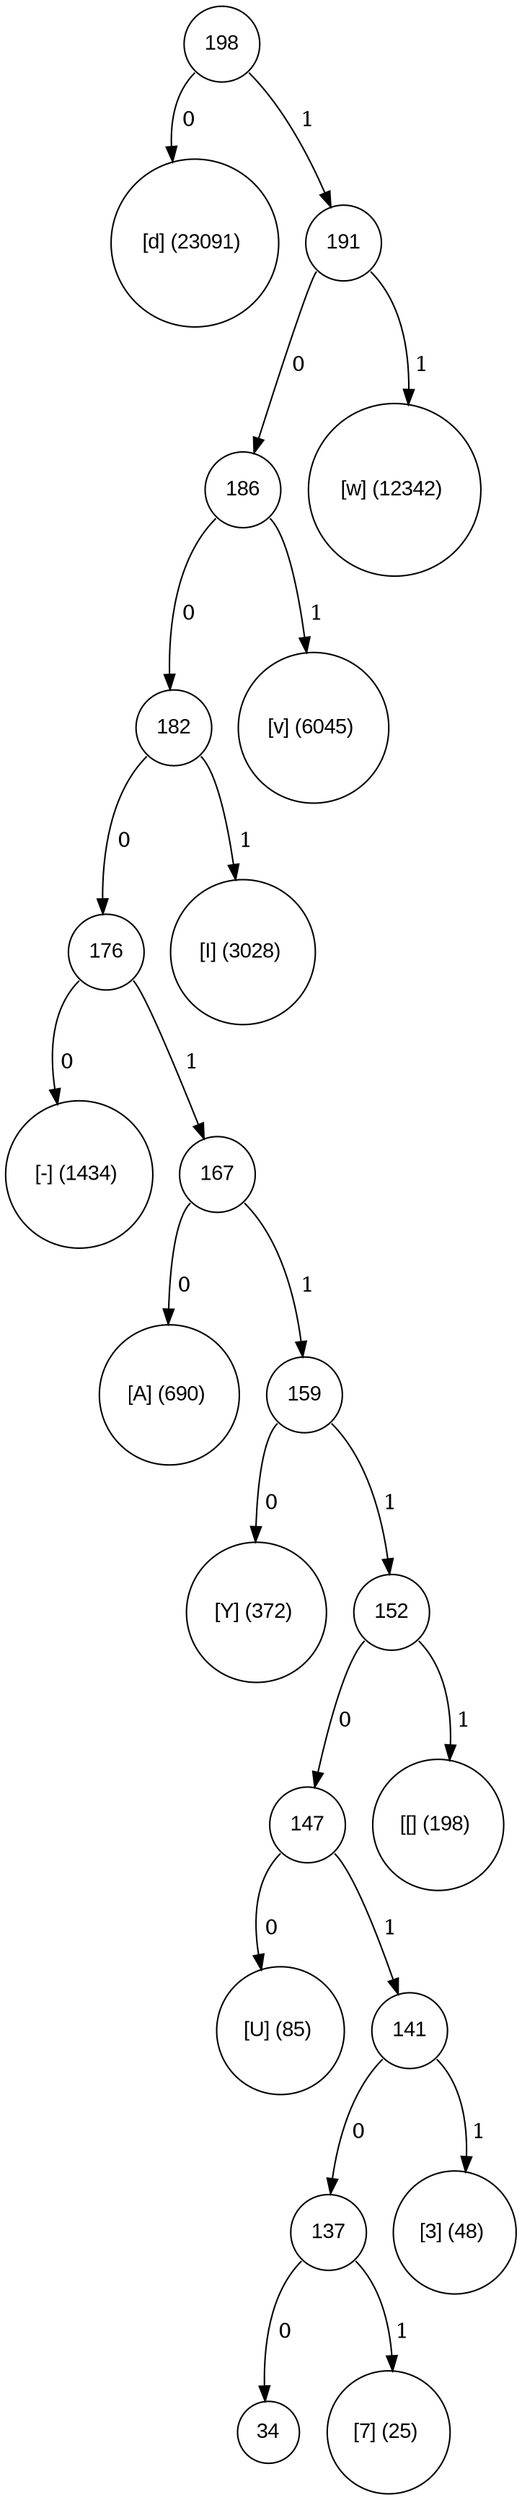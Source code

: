 digraph tree {
	node [fontname="Arial", shape="circle", width=0.5]; 

198:sw -> 100 [label = " 0"]; 
100 [label = "[d] (23091) "]; 
198:se -> 191 [label = " 1"]; 
191 [label = "191"]; 
191:se -> 119 [label = " 1"]; 
119 [label = "[w] (12342) "]; 
191:sw -> 186 [label = " 0"]; 
186 [label = "186"]; 
186:se -> 118 [label = " 1"]; 
118 [label = "[v] (6045) "]; 
186:sw -> 182 [label = " 0"]; 
182 [label = "182"]; 
182:se -> 73 [label = " 1"]; 
73 [label = "[I] (3028) "]; 
182:sw -> 176 [label = " 0"]; 
176 [label = "176"]; 
176:sw -> 45 [label = " 0"]; 
45 [label = "[-] (1434) "]; 
176:se -> 167 [label = " 1"]; 
167 [label = "167"]; 
167:sw -> 65 [label = " 0"]; 
65 [label = "[A] (690) "]; 
167:se -> 159 [label = " 1"]; 
159 [label = "159"]; 
159:sw -> 89 [label = " 0"]; 
89 [label = "[Y] (372) "]; 
159:se -> 152 [label = " 1"]; 
152 [label = "152"]; 
152:se -> 91 [label = " 1"]; 
91 [label = "[[] (198) "]; 
152:sw -> 147 [label = " 0"]; 
147 [label = "147"]; 
147:sw -> 85 [label = " 0"]; 
85 [label = "[U] (85) "]; 
147:se -> 141 [label = " 1"]; 
141 [label = "141"]; 
141:se -> 51 [label = " 1"]; 
51 [label = "[3] (48) "]; 
141:sw -> 137 [label = " 0"]; 
137 [label = "137"]; 
137:sw -> 34 [label = " 0"]; 
34 [label = "34"]; 
137:se -> 55 [label = " 1"]; 
55 [label = "[7] (25) "]; 
}
